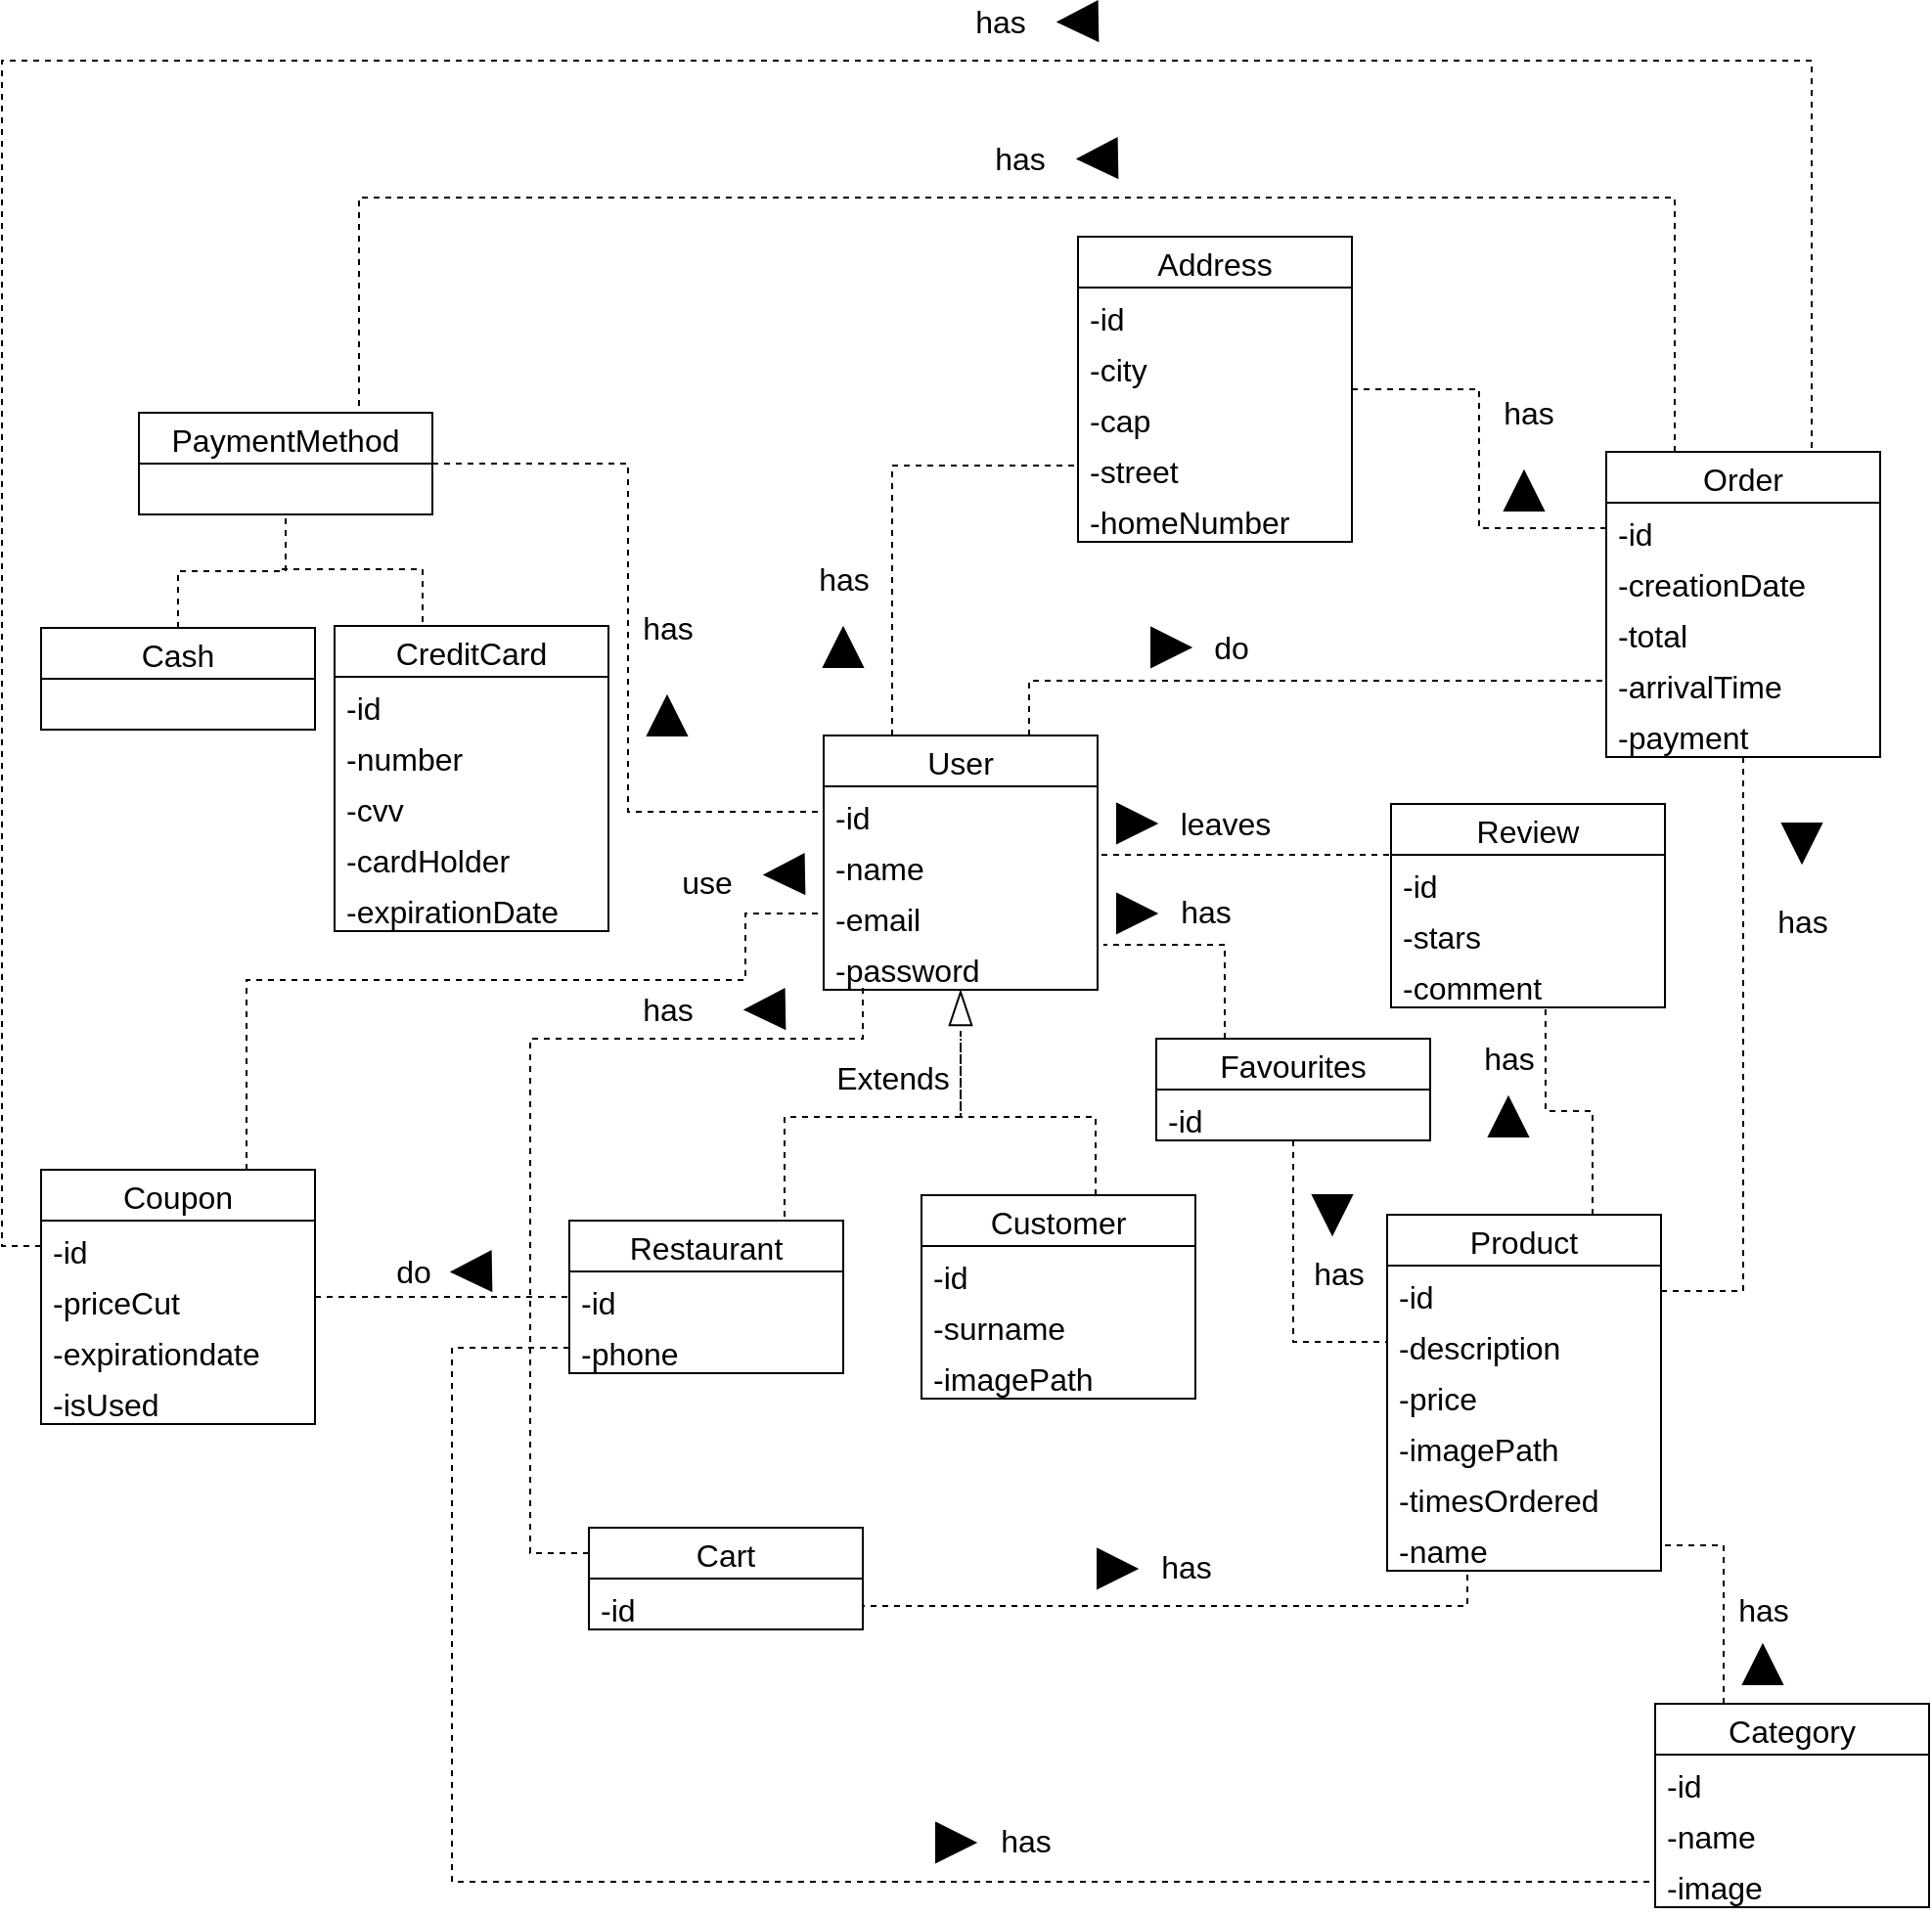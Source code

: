 <mxfile version="15.8.3" type="device"><diagram id="C5RBs43oDa-KdzZeNtuy" name="Page-1"><mxGraphModel dx="2249" dy="1921" grid="1" gridSize="10" guides="1" tooltips="1" connect="1" arrows="1" fold="1" page="1" pageScale="1" pageWidth="827" pageHeight="1169" math="0" shadow="0"><root><mxCell id="WIyWlLk6GJQsqaUBKTNV-0"/><mxCell id="WIyWlLk6GJQsqaUBKTNV-1" parent="WIyWlLk6GJQsqaUBKTNV-0"/><mxCell id="ASKmHNV6O_4krTc0j-V0-33" style="edgeStyle=orthogonalEdgeStyle;rounded=0;orthogonalLoop=1;jettySize=auto;html=1;exitX=0.5;exitY=0;exitDx=0;exitDy=0;dashed=1;fontSize=16;endArrow=none;endFill=0;" parent="WIyWlLk6GJQsqaUBKTNV-1" source="ASKmHNV6O_4krTc0j-V0-17" edge="1"><mxGeometry relative="1" as="geometry"><mxPoint x="310" y="230" as="targetPoint"/><Array as="points"><mxPoint x="220" y="323"/><mxPoint x="220" y="270"/><mxPoint x="310" y="270"/></Array></mxGeometry></mxCell><mxCell id="ASKmHNV6O_4krTc0j-V0-17" value="Restaurant" style="swimlane;fontStyle=0;childLayout=stackLayout;horizontal=1;startSize=26;fillColor=none;horizontalStack=0;resizeParent=1;resizeParentMax=0;resizeLast=0;collapsible=1;marginBottom=0;fontSize=16;" parent="WIyWlLk6GJQsqaUBKTNV-1" vertex="1"><mxGeometry x="110" y="323" width="140" height="78" as="geometry"/></mxCell><mxCell id="ASKmHNV6O_4krTc0j-V0-106" value="-id" style="text;strokeColor=none;fillColor=none;align=left;verticalAlign=top;spacingLeft=4;spacingRight=4;overflow=hidden;rotatable=0;points=[[0,0.5],[1,0.5]];portConstraint=eastwest;fontSize=16;" parent="ASKmHNV6O_4krTc0j-V0-17" vertex="1"><mxGeometry y="26" width="140" height="26" as="geometry"/></mxCell><mxCell id="ASKmHNV6O_4krTc0j-V0-18" value="-phone" style="text;strokeColor=none;fillColor=none;align=left;verticalAlign=top;spacingLeft=4;spacingRight=4;overflow=hidden;rotatable=0;points=[[0,0.5],[1,0.5]];portConstraint=eastwest;fontSize=16;" parent="ASKmHNV6O_4krTc0j-V0-17" vertex="1"><mxGeometry y="52" width="140" height="26" as="geometry"/></mxCell><mxCell id="ASKmHNV6O_4krTc0j-V0-67" style="edgeStyle=orthogonalEdgeStyle;rounded=0;orthogonalLoop=1;jettySize=auto;html=1;exitX=0.75;exitY=0;exitDx=0;exitDy=0;entryX=0;entryY=0.5;entryDx=0;entryDy=0;dashed=1;fontSize=16;endArrow=none;endFill=0;endSize=16;strokeWidth=1;" parent="WIyWlLk6GJQsqaUBKTNV-1" source="ASKmHNV6O_4krTc0j-V0-21" target="ASKmHNV6O_4krTc0j-V0-55" edge="1"><mxGeometry relative="1" as="geometry"/></mxCell><mxCell id="ASKmHNV6O_4krTc0j-V0-74" style="edgeStyle=orthogonalEdgeStyle;rounded=0;orthogonalLoop=1;jettySize=auto;html=1;exitX=0.25;exitY=0;exitDx=0;exitDy=0;entryX=0;entryY=0.5;entryDx=0;entryDy=0;dashed=1;fontSize=16;endArrow=none;endFill=0;endSize=16;strokeWidth=1;" parent="WIyWlLk6GJQsqaUBKTNV-1" source="ASKmHNV6O_4krTc0j-V0-21" target="ASKmHNV6O_4krTc0j-V0-65" edge="1"><mxGeometry relative="1" as="geometry"/></mxCell><mxCell id="ASKmHNV6O_4krTc0j-V0-21" value="User" style="swimlane;fontStyle=0;childLayout=stackLayout;horizontal=1;startSize=26;fillColor=none;horizontalStack=0;resizeParent=1;resizeParentMax=0;resizeLast=0;collapsible=1;marginBottom=0;fontSize=16;" parent="WIyWlLk6GJQsqaUBKTNV-1" vertex="1"><mxGeometry x="240" y="75" width="140" height="130" as="geometry"/></mxCell><mxCell id="ASKmHNV6O_4krTc0j-V0-111" value="-id" style="text;strokeColor=none;fillColor=none;align=left;verticalAlign=top;spacingLeft=4;spacingRight=4;overflow=hidden;rotatable=0;points=[[0,0.5],[1,0.5]];portConstraint=eastwest;fontSize=16;" parent="ASKmHNV6O_4krTc0j-V0-21" vertex="1"><mxGeometry y="26" width="140" height="26" as="geometry"/></mxCell><mxCell id="ASKmHNV6O_4krTc0j-V0-22" value="-name" style="text;strokeColor=none;fillColor=none;align=left;verticalAlign=top;spacingLeft=4;spacingRight=4;overflow=hidden;rotatable=0;points=[[0,0.5],[1,0.5]];portConstraint=eastwest;fontSize=16;" parent="ASKmHNV6O_4krTc0j-V0-21" vertex="1"><mxGeometry y="52" width="140" height="26" as="geometry"/></mxCell><mxCell id="ASKmHNV6O_4krTc0j-V0-24" value="-email" style="text;strokeColor=none;fillColor=none;align=left;verticalAlign=top;spacingLeft=4;spacingRight=4;overflow=hidden;rotatable=0;points=[[0,0.5],[1,0.5]];portConstraint=eastwest;fontSize=16;" parent="ASKmHNV6O_4krTc0j-V0-21" vertex="1"><mxGeometry y="78" width="140" height="26" as="geometry"/></mxCell><mxCell id="ASKmHNV6O_4krTc0j-V0-29" value="-password" style="text;strokeColor=none;fillColor=none;align=left;verticalAlign=top;spacingLeft=4;spacingRight=4;overflow=hidden;rotatable=0;points=[[0,0.5],[1,0.5]];portConstraint=eastwest;fontSize=16;" parent="ASKmHNV6O_4krTc0j-V0-21" vertex="1"><mxGeometry y="104" width="140" height="26" as="geometry"/></mxCell><mxCell id="ASKmHNV6O_4krTc0j-V0-31" style="edgeStyle=orthogonalEdgeStyle;rounded=0;orthogonalLoop=1;jettySize=auto;html=1;exitX=0.25;exitY=0;exitDx=0;exitDy=0;entryX=0.5;entryY=1;entryDx=0;entryDy=0;dashed=1;fontSize=16;endArrow=blockThin;endFill=0;strokeWidth=1;endSize=16;" parent="WIyWlLk6GJQsqaUBKTNV-1" source="ASKmHNV6O_4krTc0j-V0-25" target="ASKmHNV6O_4krTc0j-V0-21" edge="1"><mxGeometry relative="1" as="geometry"><Array as="points"><mxPoint x="379" y="310"/><mxPoint x="379" y="270"/><mxPoint x="310" y="270"/></Array></mxGeometry></mxCell><mxCell id="ASKmHNV6O_4krTc0j-V0-25" value="Customer" style="swimlane;fontStyle=0;childLayout=stackLayout;horizontal=1;startSize=26;fillColor=none;horizontalStack=0;resizeParent=1;resizeParentMax=0;resizeLast=0;collapsible=1;marginBottom=0;fontSize=16;" parent="WIyWlLk6GJQsqaUBKTNV-1" vertex="1"><mxGeometry x="290" y="310" width="140" height="104" as="geometry"/></mxCell><mxCell id="ASKmHNV6O_4krTc0j-V0-110" value="-id" style="text;strokeColor=none;fillColor=none;align=left;verticalAlign=top;spacingLeft=4;spacingRight=4;overflow=hidden;rotatable=0;points=[[0,0.5],[1,0.5]];portConstraint=eastwest;fontSize=16;" parent="ASKmHNV6O_4krTc0j-V0-25" vertex="1"><mxGeometry y="26" width="140" height="26" as="geometry"/></mxCell><mxCell id="ASKmHNV6O_4krTc0j-V0-27" value="-surname" style="text;strokeColor=none;fillColor=none;align=left;verticalAlign=top;spacingLeft=4;spacingRight=4;overflow=hidden;rotatable=0;points=[[0,0.5],[1,0.5]];portConstraint=eastwest;fontSize=16;" parent="ASKmHNV6O_4krTc0j-V0-25" vertex="1"><mxGeometry y="52" width="140" height="26" as="geometry"/></mxCell><mxCell id="ASKmHNV6O_4krTc0j-V0-28" value="-imagePath" style="text;strokeColor=none;fillColor=none;align=left;verticalAlign=top;spacingLeft=4;spacingRight=4;overflow=hidden;rotatable=0;points=[[0,0.5],[1,0.5]];portConstraint=eastwest;fontSize=16;" parent="ASKmHNV6O_4krTc0j-V0-25" vertex="1"><mxGeometry y="78" width="140" height="26" as="geometry"/></mxCell><mxCell id="ASKmHNV6O_4krTc0j-V0-34" value="Extends" style="text;html=1;align=center;verticalAlign=middle;resizable=0;points=[];autosize=1;strokeColor=none;fillColor=none;fontSize=16;" parent="WIyWlLk6GJQsqaUBKTNV-1" vertex="1"><mxGeometry x="240" y="240" width="70" height="20" as="geometry"/></mxCell><mxCell id="ASKmHNV6O_4krTc0j-V0-35" value="Review" style="swimlane;fontStyle=0;childLayout=stackLayout;horizontal=1;startSize=26;fillColor=none;horizontalStack=0;resizeParent=1;resizeParentMax=0;resizeLast=0;collapsible=1;marginBottom=0;fontSize=16;" parent="WIyWlLk6GJQsqaUBKTNV-1" vertex="1"><mxGeometry x="530" y="110" width="140" height="104" as="geometry"/></mxCell><mxCell id="ASKmHNV6O_4krTc0j-V0-36" value="-id" style="text;strokeColor=none;fillColor=none;align=left;verticalAlign=top;spacingLeft=4;spacingRight=4;overflow=hidden;rotatable=0;points=[[0,0.5],[1,0.5]];portConstraint=eastwest;fontSize=16;" parent="ASKmHNV6O_4krTc0j-V0-35" vertex="1"><mxGeometry y="26" width="140" height="26" as="geometry"/></mxCell><mxCell id="ASKmHNV6O_4krTc0j-V0-112" value="-stars" style="text;strokeColor=none;fillColor=none;align=left;verticalAlign=top;spacingLeft=4;spacingRight=4;overflow=hidden;rotatable=0;points=[[0,0.5],[1,0.5]];portConstraint=eastwest;fontSize=16;" parent="ASKmHNV6O_4krTc0j-V0-35" vertex="1"><mxGeometry y="52" width="140" height="26" as="geometry"/></mxCell><mxCell id="ASKmHNV6O_4krTc0j-V0-37" value="-comment" style="text;strokeColor=none;fillColor=none;align=left;verticalAlign=top;spacingLeft=4;spacingRight=4;overflow=hidden;rotatable=0;points=[[0,0.5],[1,0.5]];portConstraint=eastwest;fontSize=16;" parent="ASKmHNV6O_4krTc0j-V0-35" vertex="1"><mxGeometry y="78" width="140" height="26" as="geometry"/></mxCell><mxCell id="ASKmHNV6O_4krTc0j-V0-39" style="edgeStyle=orthogonalEdgeStyle;rounded=0;orthogonalLoop=1;jettySize=auto;html=1;exitX=1;exitY=0.5;exitDx=0;exitDy=0;entryX=0;entryY=0.25;entryDx=0;entryDy=0;dashed=1;fontSize=16;endArrow=none;endFill=0;endSize=16;strokeWidth=1;" parent="WIyWlLk6GJQsqaUBKTNV-1" source="ASKmHNV6O_4krTc0j-V0-22" target="ASKmHNV6O_4krTc0j-V0-35" edge="1"><mxGeometry relative="1" as="geometry"><Array as="points"><mxPoint x="380" y="136"/></Array></mxGeometry></mxCell><mxCell id="ASKmHNV6O_4krTc0j-V0-40" value="leaves" style="text;html=1;align=center;verticalAlign=middle;resizable=0;points=[];autosize=1;strokeColor=none;fillColor=none;fontSize=16;" parent="WIyWlLk6GJQsqaUBKTNV-1" vertex="1"><mxGeometry x="415" y="110" width="60" height="20" as="geometry"/></mxCell><mxCell id="ASKmHNV6O_4krTc0j-V0-41" value="" style="triangle;whiteSpace=wrap;html=1;fontSize=16;fillColor=#000000;" parent="WIyWlLk6GJQsqaUBKTNV-1" vertex="1"><mxGeometry x="390" y="110" width="20" height="20" as="geometry"/></mxCell><mxCell id="ASKmHNV6O_4krTc0j-V0-48" style="edgeStyle=orthogonalEdgeStyle;rounded=0;orthogonalLoop=1;jettySize=auto;html=1;exitX=0.75;exitY=0;exitDx=0;exitDy=0;entryX=0.564;entryY=1.038;entryDx=0;entryDy=0;entryPerimeter=0;dashed=1;fontSize=16;endArrow=none;endFill=0;endSize=16;strokeWidth=1;" parent="WIyWlLk6GJQsqaUBKTNV-1" source="ASKmHNV6O_4krTc0j-V0-42" target="ASKmHNV6O_4krTc0j-V0-37" edge="1"><mxGeometry relative="1" as="geometry"/></mxCell><mxCell id="ASKmHNV6O_4krTc0j-V0-42" value="Product" style="swimlane;fontStyle=0;childLayout=stackLayout;horizontal=1;startSize=26;fillColor=none;horizontalStack=0;resizeParent=1;resizeParentMax=0;resizeLast=0;collapsible=1;marginBottom=0;fontSize=16;" parent="WIyWlLk6GJQsqaUBKTNV-1" vertex="1"><mxGeometry x="528" y="320" width="140" height="182" as="geometry"/></mxCell><mxCell id="ASKmHNV6O_4krTc0j-V0-43" value="-id" style="text;strokeColor=none;fillColor=none;align=left;verticalAlign=top;spacingLeft=4;spacingRight=4;overflow=hidden;rotatable=0;points=[[0,0.5],[1,0.5]];portConstraint=eastwest;fontSize=16;" parent="ASKmHNV6O_4krTc0j-V0-42" vertex="1"><mxGeometry y="26" width="140" height="26" as="geometry"/></mxCell><mxCell id="ASKmHNV6O_4krTc0j-V0-44" value="-description" style="text;strokeColor=none;fillColor=none;align=left;verticalAlign=top;spacingLeft=4;spacingRight=4;overflow=hidden;rotatable=0;points=[[0,0.5],[1,0.5]];portConstraint=eastwest;fontSize=16;" parent="ASKmHNV6O_4krTc0j-V0-42" vertex="1"><mxGeometry y="52" width="140" height="26" as="geometry"/></mxCell><mxCell id="ASKmHNV6O_4krTc0j-V0-45" value="-price" style="text;strokeColor=none;fillColor=none;align=left;verticalAlign=top;spacingLeft=4;spacingRight=4;overflow=hidden;rotatable=0;points=[[0,0.5],[1,0.5]];portConstraint=eastwest;fontSize=16;" parent="ASKmHNV6O_4krTc0j-V0-42" vertex="1"><mxGeometry y="78" width="140" height="26" as="geometry"/></mxCell><mxCell id="ASKmHNV6O_4krTc0j-V0-46" value="-imagePath" style="text;strokeColor=none;fillColor=none;align=left;verticalAlign=top;spacingLeft=4;spacingRight=4;overflow=hidden;rotatable=0;points=[[0,0.5],[1,0.5]];portConstraint=eastwest;fontSize=16;" parent="ASKmHNV6O_4krTc0j-V0-42" vertex="1"><mxGeometry y="104" width="140" height="26" as="geometry"/></mxCell><mxCell id="ASKmHNV6O_4krTc0j-V0-47" value="-timesOrdered" style="text;strokeColor=none;fillColor=none;align=left;verticalAlign=top;spacingLeft=4;spacingRight=4;overflow=hidden;rotatable=0;points=[[0,0.5],[1,0.5]];portConstraint=eastwest;fontSize=16;" parent="ASKmHNV6O_4krTc0j-V0-42" vertex="1"><mxGeometry y="130" width="140" height="26" as="geometry"/></mxCell><mxCell id="ASKmHNV6O_4krTc0j-V0-105" value="-name" style="text;strokeColor=none;fillColor=none;align=left;verticalAlign=top;spacingLeft=4;spacingRight=4;overflow=hidden;rotatable=0;points=[[0,0.5],[1,0.5]];portConstraint=eastwest;fontSize=16;" parent="ASKmHNV6O_4krTc0j-V0-42" vertex="1"><mxGeometry y="156" width="140" height="26" as="geometry"/></mxCell><mxCell id="ASKmHNV6O_4krTc0j-V0-49" value="" style="triangle;whiteSpace=wrap;html=1;fontSize=16;fillColor=#000000;rotation=-90;" parent="WIyWlLk6GJQsqaUBKTNV-1" vertex="1"><mxGeometry x="580" y="260" width="20" height="20" as="geometry"/></mxCell><mxCell id="ASKmHNV6O_4krTc0j-V0-50" value="has" style="text;html=1;align=center;verticalAlign=middle;resizable=0;points=[];autosize=1;strokeColor=none;fillColor=none;fontSize=16;" parent="WIyWlLk6GJQsqaUBKTNV-1" vertex="1"><mxGeometry x="570" y="230" width="40" height="20" as="geometry"/></mxCell><mxCell id="ASKmHNV6O_4krTc0j-V0-118" style="edgeStyle=orthogonalEdgeStyle;rounded=0;orthogonalLoop=1;jettySize=auto;html=1;exitX=0.25;exitY=0;exitDx=0;exitDy=0;entryX=0.75;entryY=0;entryDx=0;entryDy=0;dashed=1;fontSize=16;endArrow=none;endFill=0;endSize=16;strokeWidth=1;" parent="WIyWlLk6GJQsqaUBKTNV-1" source="ASKmHNV6O_4krTc0j-V0-52" target="ASKmHNV6O_4krTc0j-V0-87" edge="1"><mxGeometry relative="1" as="geometry"><Array as="points"><mxPoint x="675" y="-200"/><mxPoint x="3" y="-200"/></Array></mxGeometry></mxCell><mxCell id="ASKmHNV6O_4krTc0j-V0-52" value="Order" style="swimlane;fontStyle=0;childLayout=stackLayout;horizontal=1;startSize=26;fillColor=none;horizontalStack=0;resizeParent=1;resizeParentMax=0;resizeLast=0;collapsible=1;marginBottom=0;fontSize=16;" parent="WIyWlLk6GJQsqaUBKTNV-1" vertex="1"><mxGeometry x="640" y="-70" width="140" height="156" as="geometry"/></mxCell><mxCell id="ASKmHNV6O_4krTc0j-V0-53" value="-id" style="text;strokeColor=none;fillColor=none;align=left;verticalAlign=top;spacingLeft=4;spacingRight=4;overflow=hidden;rotatable=0;points=[[0,0.5],[1,0.5]];portConstraint=eastwest;fontSize=16;" parent="ASKmHNV6O_4krTc0j-V0-52" vertex="1"><mxGeometry y="26" width="140" height="26" as="geometry"/></mxCell><mxCell id="ASKmHNV6O_4krTc0j-V0-113" value="-creationDate" style="text;strokeColor=none;fillColor=none;align=left;verticalAlign=top;spacingLeft=4;spacingRight=4;overflow=hidden;rotatable=0;points=[[0,0.5],[1,0.5]];portConstraint=eastwest;fontSize=16;" parent="ASKmHNV6O_4krTc0j-V0-52" vertex="1"><mxGeometry y="52" width="140" height="26" as="geometry"/></mxCell><mxCell id="ASKmHNV6O_4krTc0j-V0-54" value="-total" style="text;strokeColor=none;fillColor=none;align=left;verticalAlign=top;spacingLeft=4;spacingRight=4;overflow=hidden;rotatable=0;points=[[0,0.5],[1,0.5]];portConstraint=eastwest;fontSize=16;" parent="ASKmHNV6O_4krTc0j-V0-52" vertex="1"><mxGeometry y="78" width="140" height="26" as="geometry"/></mxCell><mxCell id="ASKmHNV6O_4krTc0j-V0-55" value="-arrivalTime" style="text;strokeColor=none;fillColor=none;align=left;verticalAlign=top;spacingLeft=4;spacingRight=4;overflow=hidden;rotatable=0;points=[[0,0.5],[1,0.5]];portConstraint=eastwest;fontSize=16;" parent="ASKmHNV6O_4krTc0j-V0-52" vertex="1"><mxGeometry y="104" width="140" height="26" as="geometry"/></mxCell><mxCell id="ASKmHNV6O_4krTc0j-V0-56" value="-payment" style="text;strokeColor=none;fillColor=none;align=left;verticalAlign=top;spacingLeft=4;spacingRight=4;overflow=hidden;rotatable=0;points=[[0,0.5],[1,0.5]];portConstraint=eastwest;fontSize=16;" parent="ASKmHNV6O_4krTc0j-V0-52" vertex="1"><mxGeometry y="130" width="140" height="26" as="geometry"/></mxCell><mxCell id="ASKmHNV6O_4krTc0j-V0-59" style="edgeStyle=orthogonalEdgeStyle;rounded=0;orthogonalLoop=1;jettySize=auto;html=1;exitX=1;exitY=0.5;exitDx=0;exitDy=0;entryX=0.5;entryY=1;entryDx=0;entryDy=0;dashed=1;fontSize=16;endArrow=none;endFill=0;endSize=16;strokeWidth=1;" parent="WIyWlLk6GJQsqaUBKTNV-1" source="ASKmHNV6O_4krTc0j-V0-43" target="ASKmHNV6O_4krTc0j-V0-52" edge="1"><mxGeometry relative="1" as="geometry"/></mxCell><mxCell id="ASKmHNV6O_4krTc0j-V0-60" value="has" style="text;html=1;align=center;verticalAlign=middle;resizable=0;points=[];autosize=1;strokeColor=none;fillColor=none;fontSize=16;" parent="WIyWlLk6GJQsqaUBKTNV-1" vertex="1"><mxGeometry x="720" y="160" width="40" height="20" as="geometry"/></mxCell><mxCell id="ASKmHNV6O_4krTc0j-V0-61" value="" style="triangle;whiteSpace=wrap;html=1;fontSize=16;fillColor=#000000;rotation=90;" parent="WIyWlLk6GJQsqaUBKTNV-1" vertex="1"><mxGeometry x="730" y="120" width="20" height="20" as="geometry"/></mxCell><mxCell id="ASKmHNV6O_4krTc0j-V0-62" value="Address" style="swimlane;fontStyle=0;childLayout=stackLayout;horizontal=1;startSize=26;fillColor=none;horizontalStack=0;resizeParent=1;resizeParentMax=0;resizeLast=0;collapsible=1;marginBottom=0;fontSize=16;" parent="WIyWlLk6GJQsqaUBKTNV-1" vertex="1"><mxGeometry x="370" y="-180" width="140" height="156" as="geometry"/></mxCell><mxCell id="ASKmHNV6O_4krTc0j-V0-114" value="-id" style="text;strokeColor=none;fillColor=none;align=left;verticalAlign=top;spacingLeft=4;spacingRight=4;overflow=hidden;rotatable=0;points=[[0,0.5],[1,0.5]];portConstraint=eastwest;fontSize=16;" parent="ASKmHNV6O_4krTc0j-V0-62" vertex="1"><mxGeometry y="26" width="140" height="26" as="geometry"/></mxCell><mxCell id="ASKmHNV6O_4krTc0j-V0-63" value="-city" style="text;strokeColor=none;fillColor=none;align=left;verticalAlign=top;spacingLeft=4;spacingRight=4;overflow=hidden;rotatable=0;points=[[0,0.5],[1,0.5]];portConstraint=eastwest;fontSize=16;" parent="ASKmHNV6O_4krTc0j-V0-62" vertex="1"><mxGeometry y="52" width="140" height="26" as="geometry"/></mxCell><mxCell id="ASKmHNV6O_4krTc0j-V0-64" value="-cap" style="text;strokeColor=none;fillColor=none;align=left;verticalAlign=top;spacingLeft=4;spacingRight=4;overflow=hidden;rotatable=0;points=[[0,0.5],[1,0.5]];portConstraint=eastwest;fontSize=16;" parent="ASKmHNV6O_4krTc0j-V0-62" vertex="1"><mxGeometry y="78" width="140" height="26" as="geometry"/></mxCell><mxCell id="ASKmHNV6O_4krTc0j-V0-65" value="-street" style="text;strokeColor=none;fillColor=none;align=left;verticalAlign=top;spacingLeft=4;spacingRight=4;overflow=hidden;rotatable=0;points=[[0,0.5],[1,0.5]];portConstraint=eastwest;fontSize=16;" parent="ASKmHNV6O_4krTc0j-V0-62" vertex="1"><mxGeometry y="104" width="140" height="26" as="geometry"/></mxCell><mxCell id="ASKmHNV6O_4krTc0j-V0-66" value="-homeNumber" style="text;strokeColor=none;fillColor=none;align=left;verticalAlign=top;spacingLeft=4;spacingRight=4;overflow=hidden;rotatable=0;points=[[0,0.5],[1,0.5]];portConstraint=eastwest;fontSize=16;" parent="ASKmHNV6O_4krTc0j-V0-62" vertex="1"><mxGeometry y="130" width="140" height="26" as="geometry"/></mxCell><mxCell id="ASKmHNV6O_4krTc0j-V0-68" value="" style="triangle;whiteSpace=wrap;html=1;fontSize=16;fillColor=#000000;" parent="WIyWlLk6GJQsqaUBKTNV-1" vertex="1"><mxGeometry x="407.5" y="20" width="20" height="20" as="geometry"/></mxCell><mxCell id="ASKmHNV6O_4krTc0j-V0-69" value="do" style="text;html=1;align=center;verticalAlign=middle;resizable=0;points=[];autosize=1;strokeColor=none;fillColor=none;fontSize=16;" parent="WIyWlLk6GJQsqaUBKTNV-1" vertex="1"><mxGeometry x="432.5" y="20" width="30" height="20" as="geometry"/></mxCell><mxCell id="ASKmHNV6O_4krTc0j-V0-71" style="edgeStyle=orthogonalEdgeStyle;rounded=0;orthogonalLoop=1;jettySize=auto;html=1;exitX=0;exitY=0.5;exitDx=0;exitDy=0;entryX=1;entryY=0.5;entryDx=0;entryDy=0;dashed=1;fontSize=16;endArrow=none;endFill=0;endSize=16;strokeWidth=1;" parent="WIyWlLk6GJQsqaUBKTNV-1" source="ASKmHNV6O_4krTc0j-V0-53" target="ASKmHNV6O_4krTc0j-V0-62" edge="1"><mxGeometry relative="1" as="geometry"/></mxCell><mxCell id="ASKmHNV6O_4krTc0j-V0-72" value="" style="triangle;whiteSpace=wrap;html=1;fontSize=16;fillColor=#000000;rotation=-90;" parent="WIyWlLk6GJQsqaUBKTNV-1" vertex="1"><mxGeometry x="588" y="-60" width="20" height="20" as="geometry"/></mxCell><mxCell id="ASKmHNV6O_4krTc0j-V0-73" value="has" style="text;html=1;align=center;verticalAlign=middle;resizable=0;points=[];autosize=1;strokeColor=none;fillColor=none;fontSize=16;" parent="WIyWlLk6GJQsqaUBKTNV-1" vertex="1"><mxGeometry x="580" y="-100" width="40" height="20" as="geometry"/></mxCell><mxCell id="ASKmHNV6O_4krTc0j-V0-75" value="has" style="text;html=1;align=center;verticalAlign=middle;resizable=0;points=[];autosize=1;strokeColor=none;fillColor=none;fontSize=16;" parent="WIyWlLk6GJQsqaUBKTNV-1" vertex="1"><mxGeometry x="230" y="-15" width="40" height="20" as="geometry"/></mxCell><mxCell id="ASKmHNV6O_4krTc0j-V0-76" value="" style="triangle;whiteSpace=wrap;html=1;fontSize=16;fillColor=#000000;rotation=-90;" parent="WIyWlLk6GJQsqaUBKTNV-1" vertex="1"><mxGeometry x="240" y="20" width="20" height="20" as="geometry"/></mxCell><mxCell id="ASKmHNV6O_4krTc0j-V0-80" style="edgeStyle=orthogonalEdgeStyle;rounded=0;orthogonalLoop=1;jettySize=auto;html=1;exitX=1;exitY=0.5;exitDx=0;exitDy=0;entryX=0.293;entryY=1.077;entryDx=0;entryDy=0;dashed=1;fontSize=16;endArrow=none;endFill=0;endSize=16;strokeWidth=1;entryPerimeter=0;" parent="WIyWlLk6GJQsqaUBKTNV-1" source="ASKmHNV6O_4krTc0j-V0-77" target="ASKmHNV6O_4krTc0j-V0-105" edge="1"><mxGeometry relative="1" as="geometry"><Array as="points"><mxPoint x="260" y="520"/><mxPoint x="569" y="520"/></Array></mxGeometry></mxCell><mxCell id="ASKmHNV6O_4krTc0j-V0-77" value="Cart" style="swimlane;fontStyle=0;childLayout=stackLayout;horizontal=1;startSize=26;fillColor=none;horizontalStack=0;resizeParent=1;resizeParentMax=0;resizeLast=0;collapsible=1;marginBottom=0;fontSize=16;" parent="WIyWlLk6GJQsqaUBKTNV-1" vertex="1"><mxGeometry x="120" y="480" width="140" height="52" as="geometry"/></mxCell><mxCell id="UtwaAbJBl9FEiNLB7E99-1" value="-id" style="text;strokeColor=none;fillColor=none;align=left;verticalAlign=top;spacingLeft=4;spacingRight=4;overflow=hidden;rotatable=0;points=[[0,0.5],[1,0.5]];portConstraint=eastwest;fontSize=16;" vertex="1" parent="ASKmHNV6O_4krTc0j-V0-77"><mxGeometry y="26" width="140" height="26" as="geometry"/></mxCell><mxCell id="ASKmHNV6O_4krTc0j-V0-81" value="" style="triangle;whiteSpace=wrap;html=1;fontSize=16;fillColor=#000000;rotation=0;" parent="WIyWlLk6GJQsqaUBKTNV-1" vertex="1"><mxGeometry x="380" y="491" width="20" height="20" as="geometry"/></mxCell><mxCell id="ASKmHNV6O_4krTc0j-V0-83" value="has" style="text;html=1;align=center;verticalAlign=middle;resizable=0;points=[];autosize=1;strokeColor=none;fillColor=none;fontSize=16;" parent="WIyWlLk6GJQsqaUBKTNV-1" vertex="1"><mxGeometry x="405" y="490" width="40" height="20" as="geometry"/></mxCell><mxCell id="ASKmHNV6O_4krTc0j-V0-84" style="edgeStyle=orthogonalEdgeStyle;rounded=0;orthogonalLoop=1;jettySize=auto;html=1;exitX=0.143;exitY=0.962;exitDx=0;exitDy=0;entryX=0;entryY=0.25;entryDx=0;entryDy=0;dashed=1;fontSize=16;endArrow=none;endFill=0;endSize=16;strokeWidth=1;exitPerimeter=0;" parent="WIyWlLk6GJQsqaUBKTNV-1" source="ASKmHNV6O_4krTc0j-V0-29" target="ASKmHNV6O_4krTc0j-V0-77" edge="1"><mxGeometry relative="1" as="geometry"><Array as="points"><mxPoint x="260" y="230"/><mxPoint x="90" y="230"/><mxPoint x="90" y="493"/></Array></mxGeometry></mxCell><mxCell id="ASKmHNV6O_4krTc0j-V0-85" value="" style="triangle;whiteSpace=wrap;html=1;fontSize=16;fillColor=#000000;rotation=-181;" parent="WIyWlLk6GJQsqaUBKTNV-1" vertex="1"><mxGeometry x="200" y="205" width="20" height="20" as="geometry"/></mxCell><mxCell id="ASKmHNV6O_4krTc0j-V0-86" value="has" style="text;html=1;align=center;verticalAlign=middle;resizable=0;points=[];autosize=1;strokeColor=none;fillColor=none;fontSize=16;" parent="WIyWlLk6GJQsqaUBKTNV-1" vertex="1"><mxGeometry x="140" y="205" width="40" height="20" as="geometry"/></mxCell><mxCell id="ASKmHNV6O_4krTc0j-V0-115" style="edgeStyle=orthogonalEdgeStyle;rounded=0;orthogonalLoop=1;jettySize=auto;html=1;exitX=1;exitY=0.5;exitDx=0;exitDy=0;entryX=0;entryY=0.5;entryDx=0;entryDy=0;dashed=1;fontSize=16;endArrow=none;endFill=0;endSize=16;strokeWidth=1;" parent="WIyWlLk6GJQsqaUBKTNV-1" source="ASKmHNV6O_4krTc0j-V0-87" target="ASKmHNV6O_4krTc0j-V0-111" edge="1"><mxGeometry relative="1" as="geometry"/></mxCell><mxCell id="ASKmHNV6O_4krTc0j-V0-87" value="PaymentMethod" style="swimlane;fontStyle=0;childLayout=stackLayout;horizontal=1;startSize=26;fillColor=none;horizontalStack=0;resizeParent=1;resizeParentMax=0;resizeLast=0;collapsible=1;marginBottom=0;fontSize=16;" parent="WIyWlLk6GJQsqaUBKTNV-1" vertex="1"><mxGeometry x="-110" y="-90" width="150" height="52" as="geometry"/></mxCell><mxCell id="ASKmHNV6O_4krTc0j-V0-93" style="edgeStyle=orthogonalEdgeStyle;rounded=0;orthogonalLoop=1;jettySize=auto;html=1;exitX=0.5;exitY=0;exitDx=0;exitDy=0;entryX=0.5;entryY=1;entryDx=0;entryDy=0;dashed=1;fontSize=16;endArrow=none;endFill=0;endSize=16;strokeWidth=1;" parent="WIyWlLk6GJQsqaUBKTNV-1" source="ASKmHNV6O_4krTc0j-V0-91" target="ASKmHNV6O_4krTc0j-V0-87" edge="1"><mxGeometry relative="1" as="geometry"/></mxCell><mxCell id="ASKmHNV6O_4krTc0j-V0-91" value="Cash" style="swimlane;fontStyle=0;childLayout=stackLayout;horizontal=1;startSize=26;fillColor=none;horizontalStack=0;resizeParent=1;resizeParentMax=0;resizeLast=0;collapsible=1;marginBottom=0;fontSize=16;" parent="WIyWlLk6GJQsqaUBKTNV-1" vertex="1"><mxGeometry x="-160" y="20" width="140" height="52" as="geometry"/></mxCell><mxCell id="ASKmHNV6O_4krTc0j-V0-96" style="edgeStyle=orthogonalEdgeStyle;rounded=0;orthogonalLoop=1;jettySize=auto;html=1;exitX=0.25;exitY=0;exitDx=0;exitDy=0;dashed=1;fontSize=16;endArrow=none;endFill=0;endSize=16;strokeWidth=1;" parent="WIyWlLk6GJQsqaUBKTNV-1" source="ASKmHNV6O_4krTc0j-V0-94" edge="1"><mxGeometry relative="1" as="geometry"><mxPoint x="-40" y="-10" as="targetPoint"/><Array as="points"><mxPoint x="35" y="-10"/></Array></mxGeometry></mxCell><mxCell id="ASKmHNV6O_4krTc0j-V0-94" value="CreditCard" style="swimlane;fontStyle=0;childLayout=stackLayout;horizontal=1;startSize=26;fillColor=none;horizontalStack=0;resizeParent=1;resizeParentMax=0;resizeLast=0;collapsible=1;marginBottom=0;fontSize=16;" parent="WIyWlLk6GJQsqaUBKTNV-1" vertex="1"><mxGeometry x="-10" y="19" width="140" height="156" as="geometry"/></mxCell><mxCell id="ASKmHNV6O_4krTc0j-V0-95" value="-id" style="text;strokeColor=none;fillColor=none;align=left;verticalAlign=top;spacingLeft=4;spacingRight=4;overflow=hidden;rotatable=0;points=[[0,0.5],[1,0.5]];portConstraint=eastwest;fontSize=16;" parent="ASKmHNV6O_4krTc0j-V0-94" vertex="1"><mxGeometry y="26" width="140" height="26" as="geometry"/></mxCell><mxCell id="ASKmHNV6O_4krTc0j-V0-103" value="-number" style="text;strokeColor=none;fillColor=none;align=left;verticalAlign=top;spacingLeft=4;spacingRight=4;overflow=hidden;rotatable=0;points=[[0,0.5],[1,0.5]];portConstraint=eastwest;fontSize=16;" parent="ASKmHNV6O_4krTc0j-V0-94" vertex="1"><mxGeometry y="52" width="140" height="26" as="geometry"/></mxCell><mxCell id="ASKmHNV6O_4krTc0j-V0-99" value="-cvv" style="text;strokeColor=none;fillColor=none;align=left;verticalAlign=top;spacingLeft=4;spacingRight=4;overflow=hidden;rotatable=0;points=[[0,0.5],[1,0.5]];portConstraint=eastwest;fontSize=16;" parent="ASKmHNV6O_4krTc0j-V0-94" vertex="1"><mxGeometry y="78" width="140" height="26" as="geometry"/></mxCell><mxCell id="ASKmHNV6O_4krTc0j-V0-100" value="-cardHolder" style="text;strokeColor=none;fillColor=none;align=left;verticalAlign=top;spacingLeft=4;spacingRight=4;overflow=hidden;rotatable=0;points=[[0,0.5],[1,0.5]];portConstraint=eastwest;fontSize=16;" parent="ASKmHNV6O_4krTc0j-V0-94" vertex="1"><mxGeometry y="104" width="140" height="26" as="geometry"/></mxCell><mxCell id="ASKmHNV6O_4krTc0j-V0-102" value="-expirationDate" style="text;strokeColor=none;fillColor=none;align=left;verticalAlign=top;spacingLeft=4;spacingRight=4;overflow=hidden;rotatable=0;points=[[0,0.5],[1,0.5]];portConstraint=eastwest;fontSize=16;" parent="ASKmHNV6O_4krTc0j-V0-94" vertex="1"><mxGeometry y="130" width="140" height="26" as="geometry"/></mxCell><mxCell id="ASKmHNV6O_4krTc0j-V0-116" value="" style="triangle;whiteSpace=wrap;html=1;fontSize=16;fillColor=#000000;rotation=-90;" parent="WIyWlLk6GJQsqaUBKTNV-1" vertex="1"><mxGeometry x="150" y="55" width="20" height="20" as="geometry"/></mxCell><mxCell id="ASKmHNV6O_4krTc0j-V0-117" value="has" style="text;html=1;align=center;verticalAlign=middle;resizable=0;points=[];autosize=1;strokeColor=none;fillColor=none;fontSize=16;" parent="WIyWlLk6GJQsqaUBKTNV-1" vertex="1"><mxGeometry x="140" y="10" width="40" height="20" as="geometry"/></mxCell><mxCell id="ASKmHNV6O_4krTc0j-V0-119" value="" style="triangle;whiteSpace=wrap;html=1;fontSize=16;fillColor=#000000;rotation=-181;" parent="WIyWlLk6GJQsqaUBKTNV-1" vertex="1"><mxGeometry x="370" y="-230" width="20" height="20" as="geometry"/></mxCell><mxCell id="ASKmHNV6O_4krTc0j-V0-120" value="has" style="text;html=1;align=center;verticalAlign=middle;resizable=0;points=[];autosize=1;strokeColor=none;fillColor=none;fontSize=16;" parent="WIyWlLk6GJQsqaUBKTNV-1" vertex="1"><mxGeometry x="320" y="-230" width="40" height="20" as="geometry"/></mxCell><mxCell id="ASKmHNV6O_4krTc0j-V0-132" style="edgeStyle=orthogonalEdgeStyle;rounded=0;orthogonalLoop=1;jettySize=auto;html=1;exitX=0.25;exitY=0;exitDx=0;exitDy=0;entryX=1.021;entryY=0.115;entryDx=0;entryDy=0;entryPerimeter=0;dashed=1;fontSize=16;endArrow=none;endFill=0;endSize=16;strokeWidth=1;" parent="WIyWlLk6GJQsqaUBKTNV-1" source="ASKmHNV6O_4krTc0j-V0-126" target="ASKmHNV6O_4krTc0j-V0-29" edge="1"><mxGeometry relative="1" as="geometry"/></mxCell><mxCell id="ASKmHNV6O_4krTc0j-V0-135" style="edgeStyle=orthogonalEdgeStyle;rounded=0;orthogonalLoop=1;jettySize=auto;html=1;exitX=0.5;exitY=1;exitDx=0;exitDy=0;entryX=0;entryY=0.5;entryDx=0;entryDy=0;dashed=1;fontSize=16;endArrow=none;endFill=0;endSize=16;strokeWidth=1;" parent="WIyWlLk6GJQsqaUBKTNV-1" source="ASKmHNV6O_4krTc0j-V0-126" target="ASKmHNV6O_4krTc0j-V0-44" edge="1"><mxGeometry relative="1" as="geometry"/></mxCell><mxCell id="ASKmHNV6O_4krTc0j-V0-126" value="Favourites" style="swimlane;fontStyle=0;childLayout=stackLayout;horizontal=1;startSize=26;fillColor=none;horizontalStack=0;resizeParent=1;resizeParentMax=0;resizeLast=0;collapsible=1;marginBottom=0;fontSize=16;" parent="WIyWlLk6GJQsqaUBKTNV-1" vertex="1"><mxGeometry x="410" y="230" width="140" height="52" as="geometry"/></mxCell><mxCell id="ASKmHNV6O_4krTc0j-V0-127" value="-id" style="text;strokeColor=none;fillColor=none;align=left;verticalAlign=top;spacingLeft=4;spacingRight=4;overflow=hidden;rotatable=0;points=[[0,0.5],[1,0.5]];portConstraint=eastwest;fontSize=16;" parent="ASKmHNV6O_4krTc0j-V0-126" vertex="1"><mxGeometry y="26" width="140" height="26" as="geometry"/></mxCell><mxCell id="ASKmHNV6O_4krTc0j-V0-133" value="" style="triangle;whiteSpace=wrap;html=1;fontSize=16;fillColor=#000000;rotation=0;" parent="WIyWlLk6GJQsqaUBKTNV-1" vertex="1"><mxGeometry x="390" y="156" width="20" height="20" as="geometry"/></mxCell><mxCell id="ASKmHNV6O_4krTc0j-V0-134" value="has" style="text;html=1;align=center;verticalAlign=middle;resizable=0;points=[];autosize=1;strokeColor=none;fillColor=none;fontSize=16;" parent="WIyWlLk6GJQsqaUBKTNV-1" vertex="1"><mxGeometry x="415" y="155" width="40" height="20" as="geometry"/></mxCell><mxCell id="ASKmHNV6O_4krTc0j-V0-136" value="" style="triangle;whiteSpace=wrap;html=1;fontSize=16;fillColor=#000000;rotation=90;" parent="WIyWlLk6GJQsqaUBKTNV-1" vertex="1"><mxGeometry x="490" y="310" width="20" height="20" as="geometry"/></mxCell><mxCell id="ASKmHNV6O_4krTc0j-V0-137" value="has" style="text;html=1;align=center;verticalAlign=middle;resizable=0;points=[];autosize=1;strokeColor=none;fillColor=none;fontSize=16;" parent="WIyWlLk6GJQsqaUBKTNV-1" vertex="1"><mxGeometry x="483" y="340" width="40" height="20" as="geometry"/></mxCell><mxCell id="ASKmHNV6O_4krTc0j-V0-147" value="Coupon" style="swimlane;fontStyle=0;childLayout=stackLayout;horizontal=1;startSize=26;fillColor=none;horizontalStack=0;resizeParent=1;resizeParentMax=0;resizeLast=0;collapsible=1;marginBottom=0;fontSize=16;" parent="WIyWlLk6GJQsqaUBKTNV-1" vertex="1"><mxGeometry x="-160" y="297" width="140" height="130" as="geometry"/></mxCell><mxCell id="ASKmHNV6O_4krTc0j-V0-148" value="-id" style="text;strokeColor=none;fillColor=none;align=left;verticalAlign=top;spacingLeft=4;spacingRight=4;overflow=hidden;rotatable=0;points=[[0,0.5],[1,0.5]];portConstraint=eastwest;fontSize=16;" parent="ASKmHNV6O_4krTc0j-V0-147" vertex="1"><mxGeometry y="26" width="140" height="26" as="geometry"/></mxCell><mxCell id="ASKmHNV6O_4krTc0j-V0-149" value="-priceCut" style="text;strokeColor=none;fillColor=none;align=left;verticalAlign=top;spacingLeft=4;spacingRight=4;overflow=hidden;rotatable=0;points=[[0,0.5],[1,0.5]];portConstraint=eastwest;fontSize=16;" parent="ASKmHNV6O_4krTc0j-V0-147" vertex="1"><mxGeometry y="52" width="140" height="26" as="geometry"/></mxCell><mxCell id="1ry7O6C-PGgkOaL0N3US-0" value="-expirationdate" style="text;strokeColor=none;fillColor=none;align=left;verticalAlign=top;spacingLeft=4;spacingRight=4;overflow=hidden;rotatable=0;points=[[0,0.5],[1,0.5]];portConstraint=eastwest;fontSize=16;" parent="ASKmHNV6O_4krTc0j-V0-147" vertex="1"><mxGeometry y="78" width="140" height="26" as="geometry"/></mxCell><mxCell id="ASKmHNV6O_4krTc0j-V0-150" value="-isUsed" style="text;strokeColor=none;fillColor=none;align=left;verticalAlign=top;spacingLeft=4;spacingRight=4;overflow=hidden;rotatable=0;points=[[0,0.5],[1,0.5]];portConstraint=eastwest;fontSize=16;" parent="ASKmHNV6O_4krTc0j-V0-147" vertex="1"><mxGeometry y="104" width="140" height="26" as="geometry"/></mxCell><mxCell id="ASKmHNV6O_4krTc0j-V0-153" style="edgeStyle=orthogonalEdgeStyle;rounded=0;orthogonalLoop=1;jettySize=auto;html=1;exitX=0.75;exitY=0;exitDx=0;exitDy=0;entryX=0;entryY=0.5;entryDx=0;entryDy=0;dashed=1;fontSize=16;endArrow=none;endFill=0;endSize=16;strokeWidth=1;" parent="WIyWlLk6GJQsqaUBKTNV-1" source="ASKmHNV6O_4krTc0j-V0-147" target="ASKmHNV6O_4krTc0j-V0-24" edge="1"><mxGeometry relative="1" as="geometry"><Array as="points"><mxPoint x="-55" y="200"/><mxPoint x="200" y="200"/><mxPoint x="200" y="166"/></Array></mxGeometry></mxCell><mxCell id="ASKmHNV6O_4krTc0j-V0-154" style="edgeStyle=orthogonalEdgeStyle;rounded=0;orthogonalLoop=1;jettySize=auto;html=1;exitX=0.5;exitY=1;exitDx=0;exitDy=0;entryX=0;entryY=0.5;entryDx=0;entryDy=0;dashed=1;fontSize=16;endArrow=none;endFill=0;endSize=16;strokeWidth=1;" parent="WIyWlLk6GJQsqaUBKTNV-1" source="ASKmHNV6O_4krTc0j-V0-85" target="ASKmHNV6O_4krTc0j-V0-85" edge="1"><mxGeometry relative="1" as="geometry"/></mxCell><mxCell id="ASKmHNV6O_4krTc0j-V0-156" value="" style="triangle;whiteSpace=wrap;html=1;fontSize=16;fillColor=#000000;rotation=-181;" parent="WIyWlLk6GJQsqaUBKTNV-1" vertex="1"><mxGeometry x="210" y="136" width="20" height="20" as="geometry"/></mxCell><mxCell id="ASKmHNV6O_4krTc0j-V0-157" value="use" style="text;html=1;align=center;verticalAlign=middle;resizable=0;points=[];autosize=1;strokeColor=none;fillColor=none;fontSize=16;" parent="WIyWlLk6GJQsqaUBKTNV-1" vertex="1"><mxGeometry x="160" y="140" width="40" height="20" as="geometry"/></mxCell><mxCell id="ASKmHNV6O_4krTc0j-V0-158" style="edgeStyle=orthogonalEdgeStyle;rounded=0;orthogonalLoop=1;jettySize=auto;html=1;exitX=0;exitY=0.5;exitDx=0;exitDy=0;entryX=0.75;entryY=0;entryDx=0;entryDy=0;dashed=1;fontSize=16;endArrow=none;endFill=0;endSize=16;strokeWidth=1;" parent="WIyWlLk6GJQsqaUBKTNV-1" source="ASKmHNV6O_4krTc0j-V0-148" target="ASKmHNV6O_4krTc0j-V0-52" edge="1"><mxGeometry relative="1" as="geometry"><Array as="points"><mxPoint x="-180" y="336"/><mxPoint x="-180" y="-270"/><mxPoint x="745" y="-270"/></Array></mxGeometry></mxCell><mxCell id="ASKmHNV6O_4krTc0j-V0-159" value="" style="triangle;whiteSpace=wrap;html=1;fontSize=16;fillColor=#000000;rotation=-181;" parent="WIyWlLk6GJQsqaUBKTNV-1" vertex="1"><mxGeometry x="360" y="-300" width="20" height="20" as="geometry"/></mxCell><mxCell id="ASKmHNV6O_4krTc0j-V0-160" value="has" style="text;html=1;align=center;verticalAlign=middle;resizable=0;points=[];autosize=1;strokeColor=none;fillColor=none;fontSize=16;" parent="WIyWlLk6GJQsqaUBKTNV-1" vertex="1"><mxGeometry x="310" y="-300" width="40" height="20" as="geometry"/></mxCell><mxCell id="ASKmHNV6O_4krTc0j-V0-165" style="edgeStyle=orthogonalEdgeStyle;rounded=0;orthogonalLoop=1;jettySize=auto;html=1;exitX=0.25;exitY=0;exitDx=0;exitDy=0;entryX=1;entryY=0.5;entryDx=0;entryDy=0;dashed=1;fontSize=16;endArrow=none;endFill=0;endSize=16;strokeWidth=1;" parent="WIyWlLk6GJQsqaUBKTNV-1" source="ASKmHNV6O_4krTc0j-V0-161" target="ASKmHNV6O_4krTc0j-V0-105" edge="1"><mxGeometry relative="1" as="geometry"/></mxCell><mxCell id="ASKmHNV6O_4krTc0j-V0-161" value="Category" style="swimlane;fontStyle=0;childLayout=stackLayout;horizontal=1;startSize=26;fillColor=none;horizontalStack=0;resizeParent=1;resizeParentMax=0;resizeLast=0;collapsible=1;marginBottom=0;fontSize=16;" parent="WIyWlLk6GJQsqaUBKTNV-1" vertex="1"><mxGeometry x="665" y="570" width="140" height="104" as="geometry"/></mxCell><mxCell id="ASKmHNV6O_4krTc0j-V0-162" value="-id" style="text;strokeColor=none;fillColor=none;align=left;verticalAlign=top;spacingLeft=4;spacingRight=4;overflow=hidden;rotatable=0;points=[[0,0.5],[1,0.5]];portConstraint=eastwest;fontSize=16;" parent="ASKmHNV6O_4krTc0j-V0-161" vertex="1"><mxGeometry y="26" width="140" height="26" as="geometry"/></mxCell><mxCell id="ASKmHNV6O_4krTc0j-V0-163" value="-name" style="text;strokeColor=none;fillColor=none;align=left;verticalAlign=top;spacingLeft=4;spacingRight=4;overflow=hidden;rotatable=0;points=[[0,0.5],[1,0.5]];portConstraint=eastwest;fontSize=16;" parent="ASKmHNV6O_4krTc0j-V0-161" vertex="1"><mxGeometry y="52" width="140" height="26" as="geometry"/></mxCell><mxCell id="ASKmHNV6O_4krTc0j-V0-164" value="-image" style="text;strokeColor=none;fillColor=none;align=left;verticalAlign=top;spacingLeft=4;spacingRight=4;overflow=hidden;rotatable=0;points=[[0,0.5],[1,0.5]];portConstraint=eastwest;fontSize=16;" parent="ASKmHNV6O_4krTc0j-V0-161" vertex="1"><mxGeometry y="78" width="140" height="26" as="geometry"/></mxCell><mxCell id="ASKmHNV6O_4krTc0j-V0-166" value="" style="triangle;whiteSpace=wrap;html=1;fontSize=16;fillColor=#000000;rotation=-90;" parent="WIyWlLk6GJQsqaUBKTNV-1" vertex="1"><mxGeometry x="710" y="540" width="20" height="20" as="geometry"/></mxCell><mxCell id="ASKmHNV6O_4krTc0j-V0-168" value="has" style="text;html=1;align=center;verticalAlign=middle;resizable=0;points=[];autosize=1;strokeColor=none;fillColor=none;fontSize=16;" parent="WIyWlLk6GJQsqaUBKTNV-1" vertex="1"><mxGeometry x="700" y="512" width="40" height="20" as="geometry"/></mxCell><mxCell id="ASKmHNV6O_4krTc0j-V0-173" style="edgeStyle=orthogonalEdgeStyle;rounded=0;orthogonalLoop=1;jettySize=auto;html=1;exitX=1;exitY=0.5;exitDx=0;exitDy=0;entryX=0;entryY=0.5;entryDx=0;entryDy=0;dashed=1;fontSize=16;endArrow=none;endFill=0;endSize=16;strokeWidth=1;" parent="WIyWlLk6GJQsqaUBKTNV-1" source="ASKmHNV6O_4krTc0j-V0-149" target="ASKmHNV6O_4krTc0j-V0-106" edge="1"><mxGeometry relative="1" as="geometry"/></mxCell><mxCell id="ASKmHNV6O_4krTc0j-V0-175" value="" style="triangle;whiteSpace=wrap;html=1;fontSize=16;fillColor=#000000;rotation=-181;" parent="WIyWlLk6GJQsqaUBKTNV-1" vertex="1"><mxGeometry x="50" y="339" width="20" height="20" as="geometry"/></mxCell><mxCell id="ASKmHNV6O_4krTc0j-V0-176" value="do" style="text;html=1;align=center;verticalAlign=middle;resizable=0;points=[];autosize=1;strokeColor=none;fillColor=none;fontSize=16;" parent="WIyWlLk6GJQsqaUBKTNV-1" vertex="1"><mxGeometry x="15" y="339" width="30" height="20" as="geometry"/></mxCell><mxCell id="ASKmHNV6O_4krTc0j-V0-177" style="edgeStyle=orthogonalEdgeStyle;rounded=0;orthogonalLoop=1;jettySize=auto;html=1;exitX=0;exitY=0.5;exitDx=0;exitDy=0;entryX=0;entryY=0.5;entryDx=0;entryDy=0;dashed=1;fontSize=16;endArrow=none;endFill=0;endSize=16;strokeWidth=1;" parent="WIyWlLk6GJQsqaUBKTNV-1" source="ASKmHNV6O_4krTc0j-V0-18" target="ASKmHNV6O_4krTc0j-V0-164" edge="1"><mxGeometry relative="1" as="geometry"><Array as="points"><mxPoint x="50" y="388"/><mxPoint x="50" y="661"/></Array></mxGeometry></mxCell><mxCell id="ASKmHNV6O_4krTc0j-V0-178" value="" style="triangle;whiteSpace=wrap;html=1;fontSize=16;fillColor=#000000;rotation=0;" parent="WIyWlLk6GJQsqaUBKTNV-1" vertex="1"><mxGeometry x="297.5" y="631" width="20" height="20" as="geometry"/></mxCell><mxCell id="ASKmHNV6O_4krTc0j-V0-179" value="has" style="text;html=1;align=center;verticalAlign=middle;resizable=0;points=[];autosize=1;strokeColor=none;fillColor=none;fontSize=16;" parent="WIyWlLk6GJQsqaUBKTNV-1" vertex="1"><mxGeometry x="322.5" y="630" width="40" height="20" as="geometry"/></mxCell></root></mxGraphModel></diagram></mxfile>